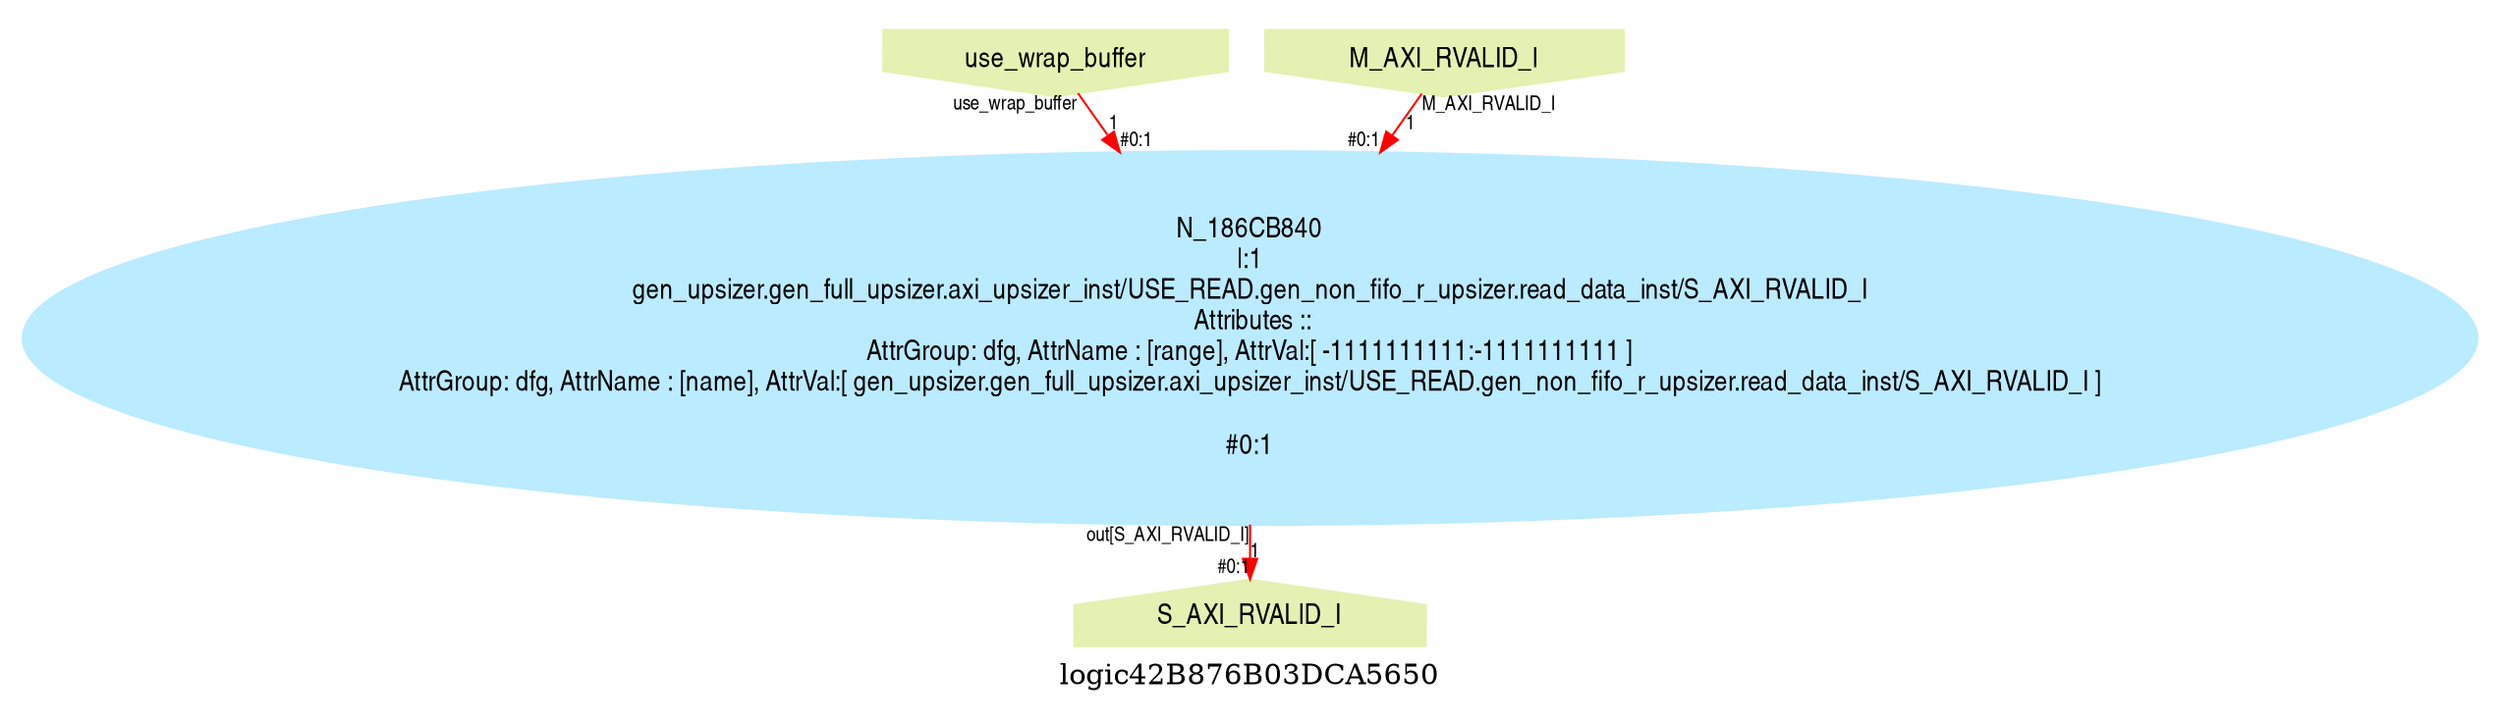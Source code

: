 digraph logic42B876B03DCA5650 {
graph [label="logic42B876B03DCA5650", margin="0.1,0.1", size="100,100", ranksep=0.1, splines=true];
node [style=filled, color="#ffee80", fontname=helveticanarrow];
edge [color="#ff0000", fontsize=10, fontname=helveticanarrow];
{ rank = source;logic42B876B03DCA5650_use_wrap_buffer [label="use_wrap_buffer", shape=invhouse, color="#e4f1b2"];
logic42B876B03DCA5650_M_AXI_RVALID_I [label="M_AXI_RVALID_I", shape=invhouse, color="#e4f1b2"];
}
{ rank = sink;logic42B876B03DCA5650_S_AXI_RVALID_I [label="S_AXI_RVALID_I", shape=house, color="#e4f1b2"];
}
N_186CB840 [label="N_186CB840\n|:1\ngen_upsizer.gen_full_upsizer.axi_upsizer_inst/USE_READ.gen_non_fifo_r_upsizer.read_data_inst/S_AXI_RVALID_I\n Attributes ::\nAttrGroup: dfg, AttrName : [range], AttrVal:[ -1111111111:-1111111111 ]\nAttrGroup: dfg, AttrName : [name], AttrVal:[ gen_upsizer.gen_full_upsizer.axi_upsizer_inst/USE_READ.gen_non_fifo_r_upsizer.read_data_inst/S_AXI_RVALID_I ]\n\n#0:1\n", color="#bbebff"];
logic42B876B03DCA5650_use_wrap_buffer -> N_186CB840 [label="1", taillabel=<use_wrap_buffer>, headlabel=<B>, headlabel=<#0:1>];
logic42B876B03DCA5650_M_AXI_RVALID_I -> N_186CB840 [label="1", taillabel=<M_AXI_RVALID_I>, headlabel=<A>, headlabel=<#0:1>];
N_186CB840 -> logic42B876B03DCA5650_S_AXI_RVALID_I [label="1", taillabel=<out[S_AXI_RVALID_I]>, headlabel=<S_AXI_RVALID_I>, headlabel=<#0:1>];
}
